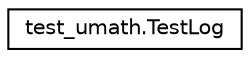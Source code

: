 digraph "Graphical Class Hierarchy"
{
 // LATEX_PDF_SIZE
  edge [fontname="Helvetica",fontsize="10",labelfontname="Helvetica",labelfontsize="10"];
  node [fontname="Helvetica",fontsize="10",shape=record];
  rankdir="LR";
  Node0 [label="test_umath.TestLog",height=0.2,width=0.4,color="black", fillcolor="white", style="filled",URL="$classtest__umath_1_1TestLog.html",tooltip=" "];
}
